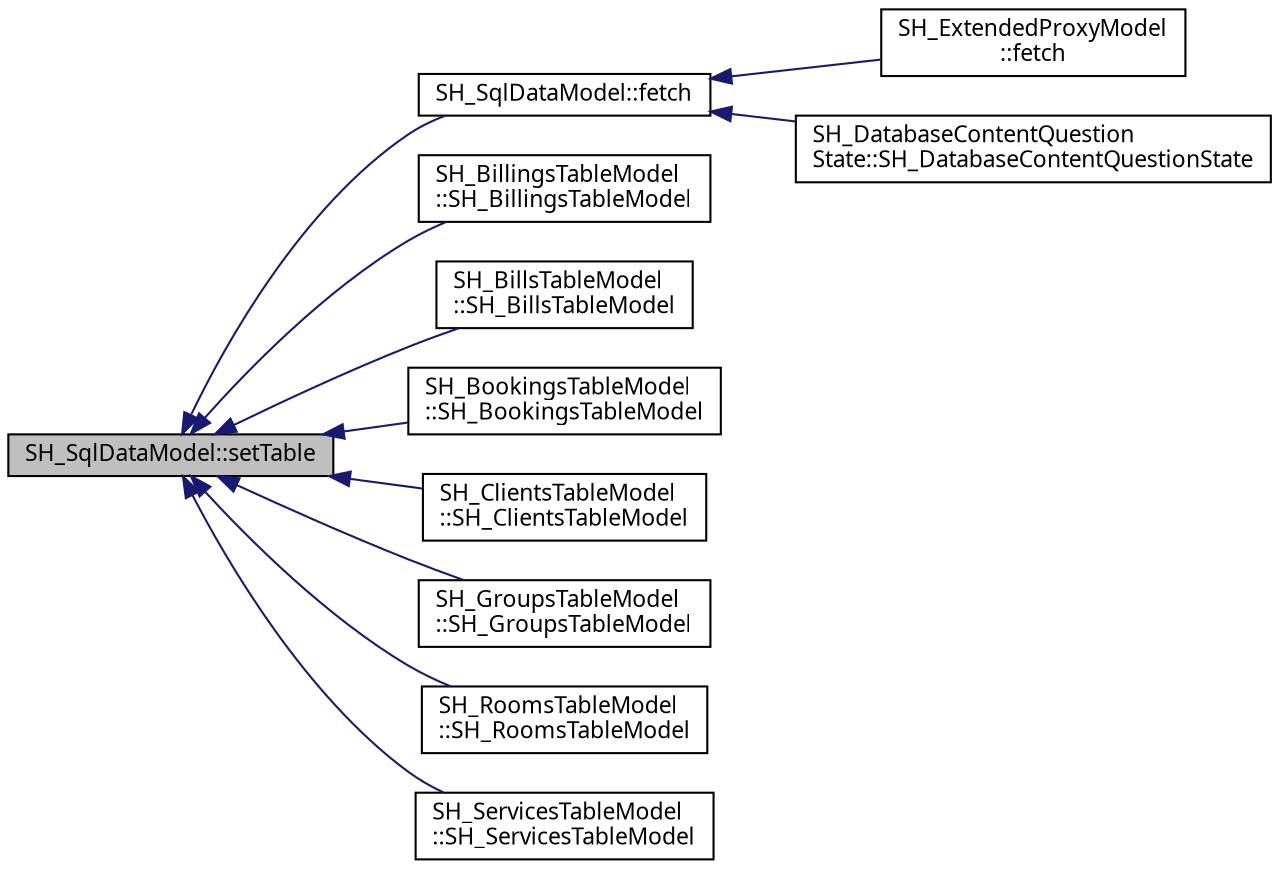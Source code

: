 digraph "SH_SqlDataModel::setTable"
{
 // INTERACTIVE_SVG=YES
  bgcolor="transparent";
  edge [fontname="Verdana",fontsize="11",labelfontname="Verdana",labelfontsize="11"];
  node [fontname="Verdana",fontsize="11",shape=record];
  rankdir="LR";
  Node1 [label="SH_SqlDataModel::setTable",height=0.2,width=0.4,color="black", fillcolor="grey75", style="filled" fontcolor="black"];
  Node1 -> Node2 [dir="back",color="midnightblue",fontsize="11",style="solid"];
  Node2 [label="SH_SqlDataModel::fetch",height=0.2,width=0.4,color="black",URL="$classSH__SqlDataModel.html#ab6c206088250a66ddc8cb8d33a38e421"];
  Node2 -> Node3 [dir="back",color="midnightblue",fontsize="11",style="solid"];
  Node3 [label="SH_ExtendedProxyModel\l::fetch",height=0.2,width=0.4,color="black",URL="$classSH__ExtendedProxyModel.html#a1df5323af8d29e81f22a7118227eeeb8"];
  Node2 -> Node4 [dir="back",color="midnightblue",fontsize="11",style="solid"];
  Node4 [label="SH_DatabaseContentQuestion\lState::SH_DatabaseContentQuestionState",height=0.2,width=0.4,color="black",URL="$classSH__DatabaseContentQuestionState.html#ab26490ea519262a8f9ca72c000bf7313"];
  Node1 -> Node5 [dir="back",color="midnightblue",fontsize="11",style="solid"];
  Node5 [label="SH_BillingsTableModel\l::SH_BillingsTableModel",height=0.2,width=0.4,color="black",URL="$classSH__BillingsTableModel.html#a96183b1dd581519136c9b3932607f3d0"];
  Node1 -> Node6 [dir="back",color="midnightblue",fontsize="11",style="solid"];
  Node6 [label="SH_BillsTableModel\l::SH_BillsTableModel",height=0.2,width=0.4,color="black",URL="$classSH__BillsTableModel.html#ab93c4113bb4f81833f9a3b7d9365ed3f"];
  Node1 -> Node7 [dir="back",color="midnightblue",fontsize="11",style="solid"];
  Node7 [label="SH_BookingsTableModel\l::SH_BookingsTableModel",height=0.2,width=0.4,color="black",URL="$classSH__BookingsTableModel.html#a870c87c10391ca25985f3b8ea04cbaa6"];
  Node1 -> Node8 [dir="back",color="midnightblue",fontsize="11",style="solid"];
  Node8 [label="SH_ClientsTableModel\l::SH_ClientsTableModel",height=0.2,width=0.4,color="black",URL="$classSH__ClientsTableModel.html#ac0fce2c2880ff26de22fce2abb6432a3"];
  Node1 -> Node9 [dir="back",color="midnightblue",fontsize="11",style="solid"];
  Node9 [label="SH_GroupsTableModel\l::SH_GroupsTableModel",height=0.2,width=0.4,color="black",URL="$classSH__GroupsTableModel.html#a038761e5d85ea2d06867f4b28ffc6677"];
  Node1 -> Node10 [dir="back",color="midnightblue",fontsize="11",style="solid"];
  Node10 [label="SH_RoomsTableModel\l::SH_RoomsTableModel",height=0.2,width=0.4,color="black",URL="$classSH__RoomsTableModel.html#a722f2c372e27e502e73f045b38301368"];
  Node1 -> Node11 [dir="back",color="midnightblue",fontsize="11",style="solid"];
  Node11 [label="SH_ServicesTableModel\l::SH_ServicesTableModel",height=0.2,width=0.4,color="black",URL="$classSH__ServicesTableModel.html#ab21926661cb9374e9116a3236800caa7"];
}
